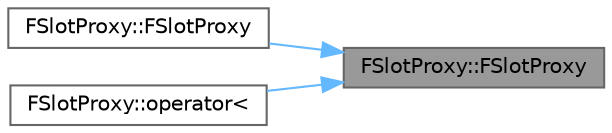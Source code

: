 digraph "FSlotProxy::FSlotProxy"
{
 // INTERACTIVE_SVG=YES
 // LATEX_PDF_SIZE
  bgcolor="transparent";
  edge [fontname=Helvetica,fontsize=10,labelfontname=Helvetica,labelfontsize=10];
  node [fontname=Helvetica,fontsize=10,shape=box,height=0.2,width=0.4];
  rankdir="RL";
  Node1 [id="Node000001",label="FSlotProxy::FSlotProxy",height=0.2,width=0.4,color="gray40", fillcolor="grey60", style="filled", fontcolor="black",tooltip=" "];
  Node1 -> Node2 [id="edge1_Node000001_Node000002",dir="back",color="steelblue1",style="solid",tooltip=" "];
  Node2 [id="Node000002",label="FSlotProxy::FSlotProxy",height=0.2,width=0.4,color="grey40", fillcolor="white", style="filled",URL="$d6/d47/structFSlotProxy.html#a8e7b2049011ddc8c5e7985372bec1f9d",tooltip="Constructs a SlotProxy for the given slot index and FSlot."];
  Node1 -> Node3 [id="edge2_Node000001_Node000003",dir="back",color="steelblue1",style="solid",tooltip=" "];
  Node3 [id="Node000003",label="FSlotProxy::operator\<",height=0.2,width=0.4,color="grey40", fillcolor="white", style="filled",URL="$d6/d47/structFSlotProxy.html#a5d6745ed986d803a5d02595bca11235d",tooltip="Default comparison operator for sorting by slot index."];
}
